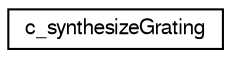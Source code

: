 digraph "Graphical Class Hierarchy"
{
 // LATEX_PDF_SIZE
  edge [fontname="FreeSans",fontsize="10",labelfontname="FreeSans",labelfontsize="10"];
  node [fontname="FreeSans",fontsize="10",shape=record];
  rankdir="LR";
  Node0 [label="c_synthesizeGrating",height=0.2,width=0.4,color="black", fillcolor="white", style="filled",URL="$classc__synthesize_grating.html",tooltip=" "];
}
